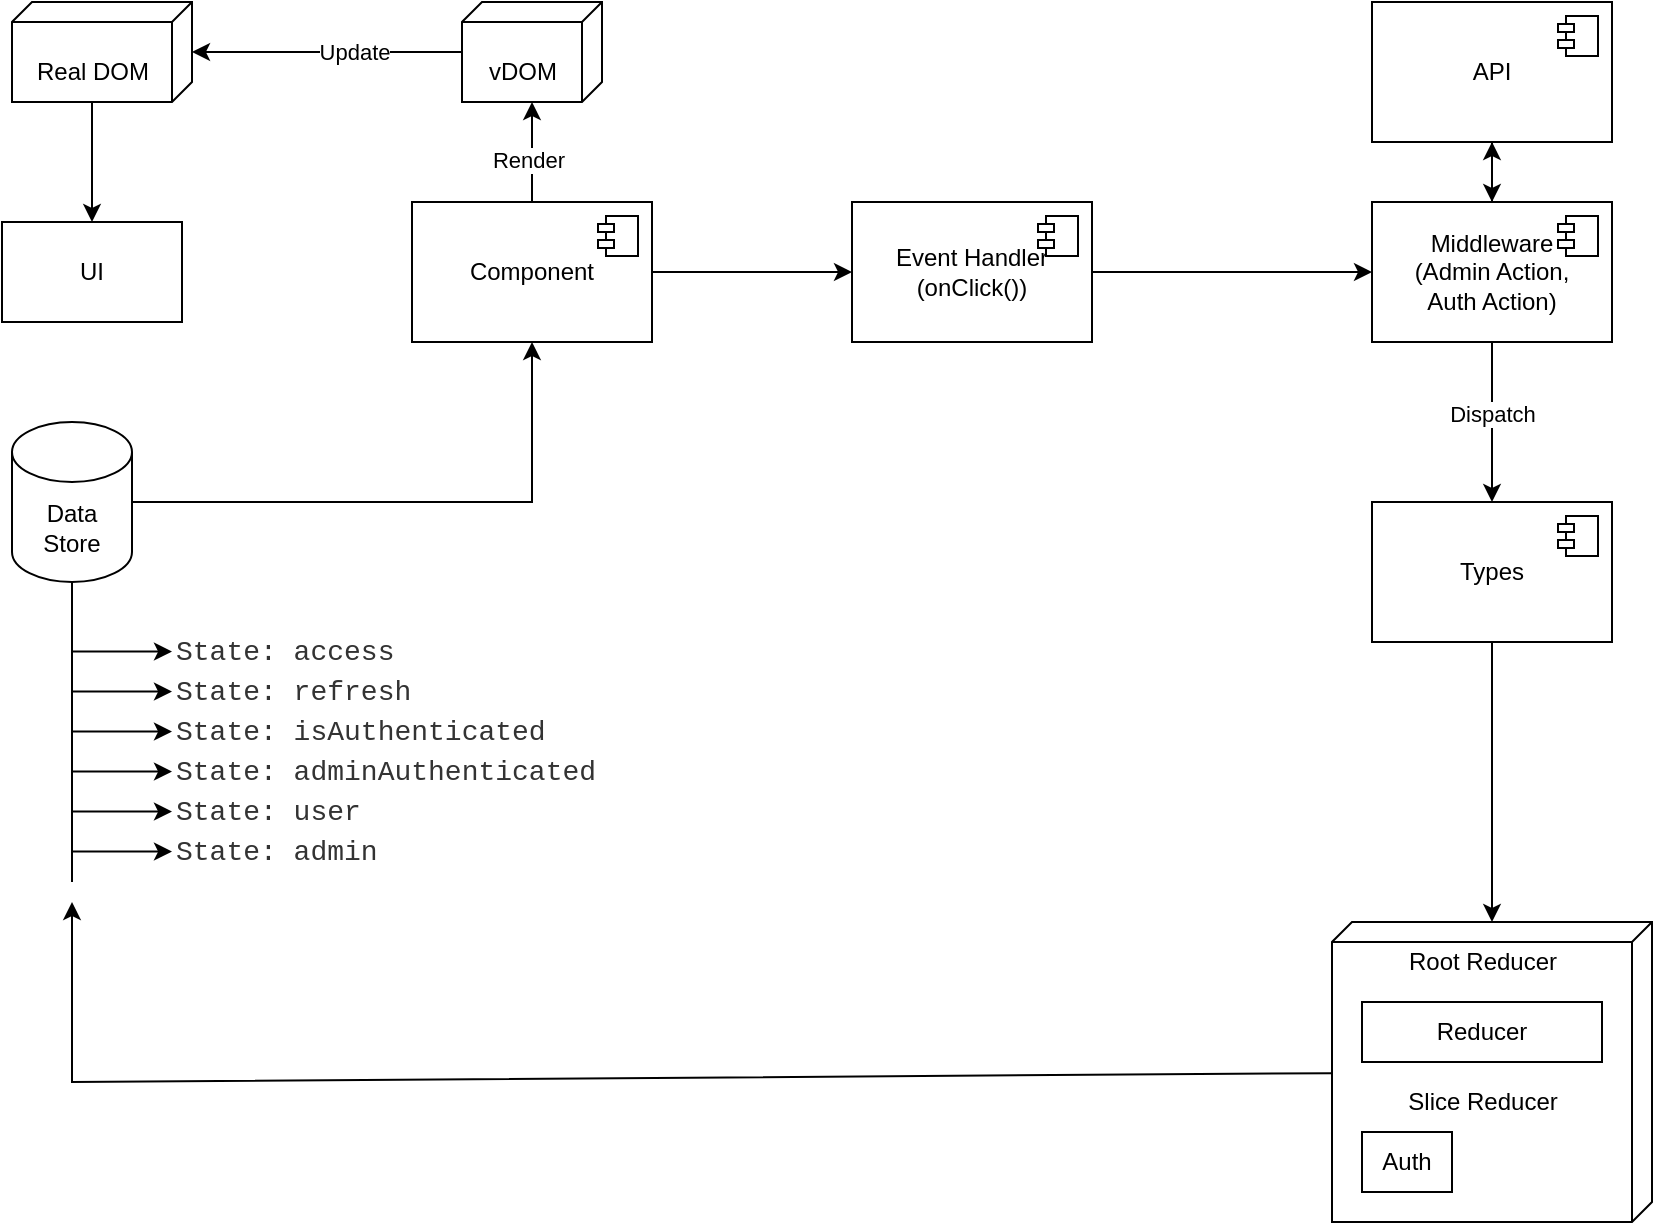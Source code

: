 <mxfile version="21.1.8" type="device">
  <diagram name="Page-1" id="5d7acffa-a066-3a61-03fe-96351882024d">
    <mxGraphModel dx="1434" dy="1638" grid="1" gridSize="10" guides="1" tooltips="1" connect="1" arrows="1" fold="1" page="1" pageScale="1" pageWidth="1100" pageHeight="850" background="#ffffff" math="0" shadow="0">
      <root>
        <mxCell id="0" />
        <mxCell id="1" parent="0" />
        <mxCell id="AtdiZLvBrV0KW1dGLRz1-39" value="" style="verticalAlign=top;align=left;spacingTop=8;spacingLeft=2;spacingRight=12;shape=cube;size=10;direction=south;fontStyle=4;html=1;whiteSpace=wrap;" vertex="1" parent="1">
          <mxGeometry x="860" y="450" width="160" height="150" as="geometry" />
        </mxCell>
        <mxCell id="AtdiZLvBrV0KW1dGLRz1-36" style="edgeStyle=orthogonalEdgeStyle;rounded=0;orthogonalLoop=1;jettySize=auto;html=1;" edge="1" parent="1" source="AtdiZLvBrV0KW1dGLRz1-1" target="AtdiZLvBrV0KW1dGLRz1-47">
          <mxGeometry relative="1" as="geometry">
            <mxPoint x="460" y="150" as="targetPoint" />
          </mxGeometry>
        </mxCell>
        <mxCell id="AtdiZLvBrV0KW1dGLRz1-1" value="Data&lt;br&gt;Store" style="shape=cylinder3;whiteSpace=wrap;html=1;boundedLbl=1;backgroundOutline=1;size=15;" vertex="1" parent="1">
          <mxGeometry x="200" y="200" width="60" height="80" as="geometry" />
        </mxCell>
        <mxCell id="AtdiZLvBrV0KW1dGLRz1-2" value="" style="endArrow=none;html=1;rounded=0;" edge="1" parent="1" target="AtdiZLvBrV0KW1dGLRz1-1">
          <mxGeometry width="50" height="50" relative="1" as="geometry">
            <mxPoint x="230" y="430" as="sourcePoint" />
            <mxPoint x="570" y="280" as="targetPoint" />
          </mxGeometry>
        </mxCell>
        <mxCell id="AtdiZLvBrV0KW1dGLRz1-3" value="" style="endArrow=classic;html=1;rounded=0;" edge="1" parent="1">
          <mxGeometry width="50" height="50" relative="1" as="geometry">
            <mxPoint x="230" y="314.8" as="sourcePoint" />
            <mxPoint x="280" y="314.8" as="targetPoint" />
          </mxGeometry>
        </mxCell>
        <mxCell id="AtdiZLvBrV0KW1dGLRz1-5" value="&lt;div style=&quot;color: rgb(51, 51, 51); background-color: rgb(255, 255, 255); font-family: Consolas, &amp;quot;Courier New&amp;quot;, monospace; font-size: 14px; line-height: 19px;&quot;&gt;State: access&lt;/div&gt;" style="text;html=1;align=left;verticalAlign=middle;resizable=0;points=[];autosize=1;strokeColor=none;fillColor=none;" vertex="1" parent="1">
          <mxGeometry x="280" y="300" width="120" height="30" as="geometry" />
        </mxCell>
        <mxCell id="AtdiZLvBrV0KW1dGLRz1-15" value="" style="endArrow=classic;html=1;rounded=0;" edge="1" parent="1">
          <mxGeometry width="50" height="50" relative="1" as="geometry">
            <mxPoint x="230" y="334.8" as="sourcePoint" />
            <mxPoint x="280" y="334.8" as="targetPoint" />
          </mxGeometry>
        </mxCell>
        <mxCell id="AtdiZLvBrV0KW1dGLRz1-16" value="&lt;div style=&quot;color: rgb(51, 51, 51); background-color: rgb(255, 255, 255); font-family: Consolas, &amp;quot;Courier New&amp;quot;, monospace; font-size: 14px; line-height: 19px;&quot;&gt;State: refresh&lt;/div&gt;" style="text;html=1;align=left;verticalAlign=middle;resizable=0;points=[];autosize=1;strokeColor=none;fillColor=none;" vertex="1" parent="1">
          <mxGeometry x="280" y="320" width="130" height="30" as="geometry" />
        </mxCell>
        <mxCell id="AtdiZLvBrV0KW1dGLRz1-17" value="" style="endArrow=classic;html=1;rounded=0;" edge="1" parent="1">
          <mxGeometry width="50" height="50" relative="1" as="geometry">
            <mxPoint x="230" y="354.8" as="sourcePoint" />
            <mxPoint x="280" y="354.8" as="targetPoint" />
          </mxGeometry>
        </mxCell>
        <mxCell id="AtdiZLvBrV0KW1dGLRz1-18" value="&lt;div style=&quot;color: rgb(51, 51, 51); background-color: rgb(255, 255, 255); font-family: Consolas, &amp;quot;Courier New&amp;quot;, monospace; font-size: 14px; line-height: 19px;&quot;&gt;State: isAuthenticated&lt;/div&gt;" style="text;html=1;align=left;verticalAlign=middle;resizable=0;points=[];autosize=1;strokeColor=none;fillColor=none;" vertex="1" parent="1">
          <mxGeometry x="280" y="340" width="190" height="30" as="geometry" />
        </mxCell>
        <mxCell id="AtdiZLvBrV0KW1dGLRz1-19" value="" style="endArrow=classic;html=1;rounded=0;" edge="1" parent="1">
          <mxGeometry width="50" height="50" relative="1" as="geometry">
            <mxPoint x="230" y="374.8" as="sourcePoint" />
            <mxPoint x="280" y="374.8" as="targetPoint" />
          </mxGeometry>
        </mxCell>
        <mxCell id="AtdiZLvBrV0KW1dGLRz1-20" value="&lt;div style=&quot;color: rgb(51, 51, 51); background-color: rgb(255, 255, 255); font-family: Consolas, &amp;quot;Courier New&amp;quot;, monospace; font-size: 14px; line-height: 19px;&quot;&gt;State: adminAuthenticated&lt;/div&gt;" style="text;html=1;align=left;verticalAlign=middle;resizable=0;points=[];autosize=1;strokeColor=none;fillColor=none;" vertex="1" parent="1">
          <mxGeometry x="280" y="360" width="220" height="30" as="geometry" />
        </mxCell>
        <mxCell id="AtdiZLvBrV0KW1dGLRz1-21" value="" style="endArrow=classic;html=1;rounded=0;" edge="1" parent="1">
          <mxGeometry width="50" height="50" relative="1" as="geometry">
            <mxPoint x="230" y="394.8" as="sourcePoint" />
            <mxPoint x="280" y="394.8" as="targetPoint" />
          </mxGeometry>
        </mxCell>
        <mxCell id="AtdiZLvBrV0KW1dGLRz1-23" value="" style="endArrow=classic;html=1;rounded=0;" edge="1" parent="1">
          <mxGeometry width="50" height="50" relative="1" as="geometry">
            <mxPoint x="230" y="414.8" as="sourcePoint" />
            <mxPoint x="280" y="414.8" as="targetPoint" />
          </mxGeometry>
        </mxCell>
        <mxCell id="AtdiZLvBrV0KW1dGLRz1-27" value="Root Reducer" style="text;html=1;align=center;verticalAlign=middle;resizable=0;points=[];autosize=1;strokeColor=none;fillColor=none;" vertex="1" parent="1">
          <mxGeometry x="885" y="455" width="100" height="30" as="geometry" />
        </mxCell>
        <mxCell id="AtdiZLvBrV0KW1dGLRz1-28" value="Reducer" style="whiteSpace=wrap;html=1;" vertex="1" parent="1">
          <mxGeometry x="875" y="490" width="120" height="30" as="geometry" />
        </mxCell>
        <mxCell id="AtdiZLvBrV0KW1dGLRz1-29" value="Auth" style="whiteSpace=wrap;html=1;" vertex="1" parent="1">
          <mxGeometry x="875" y="555" width="45" height="30" as="geometry" />
        </mxCell>
        <mxCell id="AtdiZLvBrV0KW1dGLRz1-30" value="Slice Reducer" style="text;html=1;align=center;verticalAlign=middle;resizable=0;points=[];autosize=1;strokeColor=none;fillColor=none;" vertex="1" parent="1">
          <mxGeometry x="885" y="525" width="100" height="30" as="geometry" />
        </mxCell>
        <mxCell id="AtdiZLvBrV0KW1dGLRz1-32" value="" style="endArrow=classic;html=1;rounded=0;" edge="1" parent="1" source="AtdiZLvBrV0KW1dGLRz1-39">
          <mxGeometry width="50" height="50" relative="1" as="geometry">
            <mxPoint x="837.53" y="520.48" as="sourcePoint" />
            <mxPoint x="230" y="440" as="targetPoint" />
            <Array as="points">
              <mxPoint x="230" y="530" />
            </Array>
          </mxGeometry>
        </mxCell>
        <mxCell id="AtdiZLvBrV0KW1dGLRz1-33" value="&lt;div style=&quot;color: rgb(51, 51, 51); background-color: rgb(255, 255, 255); font-family: Consolas, &amp;quot;Courier New&amp;quot;, monospace; font-size: 14px; line-height: 19px;&quot;&gt;State: user&lt;/div&gt;" style="text;html=1;align=left;verticalAlign=middle;resizable=0;points=[];autosize=1;strokeColor=none;fillColor=none;" vertex="1" parent="1">
          <mxGeometry x="280" y="380" width="110" height="30" as="geometry" />
        </mxCell>
        <mxCell id="AtdiZLvBrV0KW1dGLRz1-34" value="&lt;div style=&quot;color: rgb(51, 51, 51); background-color: rgb(255, 255, 255); font-family: Consolas, &amp;quot;Courier New&amp;quot;, monospace; font-size: 14px; line-height: 19px;&quot;&gt;State: admin&lt;/div&gt;" style="text;html=1;align=left;verticalAlign=middle;resizable=0;points=[];autosize=1;strokeColor=none;fillColor=none;" vertex="1" parent="1">
          <mxGeometry x="280" y="400" width="120" height="30" as="geometry" />
        </mxCell>
        <mxCell id="AtdiZLvBrV0KW1dGLRz1-37" style="edgeStyle=orthogonalEdgeStyle;rounded=0;orthogonalLoop=1;jettySize=auto;html=1;" edge="1" parent="1" source="AtdiZLvBrV0KW1dGLRz1-47" target="AtdiZLvBrV0KW1dGLRz1-40">
          <mxGeometry relative="1" as="geometry">
            <mxPoint x="460" y="40" as="targetPoint" />
            <mxPoint x="460" y="100" as="sourcePoint" />
          </mxGeometry>
        </mxCell>
        <mxCell id="AtdiZLvBrV0KW1dGLRz1-38" value="Render" style="edgeLabel;html=1;align=center;verticalAlign=middle;resizable=0;points=[];" vertex="1" connectable="0" parent="AtdiZLvBrV0KW1dGLRz1-37">
          <mxGeometry x="-0.138" y="1" relative="1" as="geometry">
            <mxPoint x="-1" as="offset" />
          </mxGeometry>
        </mxCell>
        <mxCell id="AtdiZLvBrV0KW1dGLRz1-40" value="" style="verticalAlign=top;align=left;spacingTop=8;spacingLeft=2;spacingRight=12;shape=cube;size=10;direction=south;fontStyle=4;html=1;whiteSpace=wrap;" vertex="1" parent="1">
          <mxGeometry x="425" y="-10" width="70" height="50" as="geometry" />
        </mxCell>
        <mxCell id="AtdiZLvBrV0KW1dGLRz1-45" style="edgeStyle=orthogonalEdgeStyle;rounded=0;orthogonalLoop=1;jettySize=auto;html=1;" edge="1" parent="1" source="AtdiZLvBrV0KW1dGLRz1-40" target="AtdiZLvBrV0KW1dGLRz1-43">
          <mxGeometry relative="1" as="geometry" />
        </mxCell>
        <mxCell id="AtdiZLvBrV0KW1dGLRz1-46" value="Update" style="edgeLabel;html=1;align=center;verticalAlign=middle;resizable=0;points=[];" vertex="1" connectable="0" parent="AtdiZLvBrV0KW1dGLRz1-45">
          <mxGeometry x="-0.293" y="-3" relative="1" as="geometry">
            <mxPoint x="-7" y="3" as="offset" />
          </mxGeometry>
        </mxCell>
        <mxCell id="AtdiZLvBrV0KW1dGLRz1-41" value="vDOM" style="text;html=1;align=center;verticalAlign=middle;resizable=0;points=[];autosize=1;strokeColor=none;fillColor=none;" vertex="1" parent="1">
          <mxGeometry x="425" y="10" width="60" height="30" as="geometry" />
        </mxCell>
        <mxCell id="AtdiZLvBrV0KW1dGLRz1-43" value="" style="verticalAlign=top;align=left;spacingTop=8;spacingLeft=2;spacingRight=12;shape=cube;size=10;direction=south;fontStyle=4;html=1;whiteSpace=wrap;" vertex="1" parent="1">
          <mxGeometry x="200" y="-10" width="90" height="50" as="geometry" />
        </mxCell>
        <mxCell id="AtdiZLvBrV0KW1dGLRz1-50" style="edgeStyle=orthogonalEdgeStyle;rounded=0;orthogonalLoop=1;jettySize=auto;html=1;" edge="1" parent="1" source="AtdiZLvBrV0KW1dGLRz1-44" target="AtdiZLvBrV0KW1dGLRz1-49">
          <mxGeometry relative="1" as="geometry" />
        </mxCell>
        <mxCell id="AtdiZLvBrV0KW1dGLRz1-44" value="Real DOM" style="text;html=1;align=center;verticalAlign=middle;resizable=0;points=[];autosize=1;strokeColor=none;fillColor=none;" vertex="1" parent="1">
          <mxGeometry x="200" y="10" width="80" height="30" as="geometry" />
        </mxCell>
        <mxCell id="AtdiZLvBrV0KW1dGLRz1-53" style="edgeStyle=orthogonalEdgeStyle;rounded=0;orthogonalLoop=1;jettySize=auto;html=1;" edge="1" parent="1" source="AtdiZLvBrV0KW1dGLRz1-47" target="AtdiZLvBrV0KW1dGLRz1-51">
          <mxGeometry relative="1" as="geometry" />
        </mxCell>
        <mxCell id="AtdiZLvBrV0KW1dGLRz1-47" value="Component" style="html=1;dropTarget=0;whiteSpace=wrap;" vertex="1" parent="1">
          <mxGeometry x="400" y="90" width="120" height="70" as="geometry" />
        </mxCell>
        <mxCell id="AtdiZLvBrV0KW1dGLRz1-48" value="" style="shape=module;jettyWidth=8;jettyHeight=4;" vertex="1" parent="AtdiZLvBrV0KW1dGLRz1-47">
          <mxGeometry x="1" width="20" height="20" relative="1" as="geometry">
            <mxPoint x="-27" y="7" as="offset" />
          </mxGeometry>
        </mxCell>
        <mxCell id="AtdiZLvBrV0KW1dGLRz1-49" value="UI" style="html=1;whiteSpace=wrap;" vertex="1" parent="1">
          <mxGeometry x="195" y="100" width="90" height="50" as="geometry" />
        </mxCell>
        <mxCell id="AtdiZLvBrV0KW1dGLRz1-56" style="edgeStyle=orthogonalEdgeStyle;rounded=0;orthogonalLoop=1;jettySize=auto;html=1;" edge="1" parent="1" source="AtdiZLvBrV0KW1dGLRz1-51" target="AtdiZLvBrV0KW1dGLRz1-54">
          <mxGeometry relative="1" as="geometry" />
        </mxCell>
        <mxCell id="AtdiZLvBrV0KW1dGLRz1-51" value="Event Handler&lt;br&gt;(onClick())" style="html=1;dropTarget=0;whiteSpace=wrap;" vertex="1" parent="1">
          <mxGeometry x="620" y="90" width="120" height="70" as="geometry" />
        </mxCell>
        <mxCell id="AtdiZLvBrV0KW1dGLRz1-52" value="" style="shape=module;jettyWidth=8;jettyHeight=4;" vertex="1" parent="AtdiZLvBrV0KW1dGLRz1-51">
          <mxGeometry x="1" width="20" height="20" relative="1" as="geometry">
            <mxPoint x="-27" y="7" as="offset" />
          </mxGeometry>
        </mxCell>
        <mxCell id="AtdiZLvBrV0KW1dGLRz1-57" style="edgeStyle=orthogonalEdgeStyle;rounded=0;orthogonalLoop=1;jettySize=auto;html=1;" edge="1" parent="1" source="AtdiZLvBrV0KW1dGLRz1-54" target="AtdiZLvBrV0KW1dGLRz1-58">
          <mxGeometry relative="1" as="geometry">
            <mxPoint x="940" as="targetPoint" />
          </mxGeometry>
        </mxCell>
        <mxCell id="AtdiZLvBrV0KW1dGLRz1-61" style="edgeStyle=orthogonalEdgeStyle;rounded=0;orthogonalLoop=1;jettySize=auto;html=1;" edge="1" parent="1" source="AtdiZLvBrV0KW1dGLRz1-54" target="AtdiZLvBrV0KW1dGLRz1-63">
          <mxGeometry relative="1" as="geometry">
            <mxPoint x="940" y="230" as="targetPoint" />
          </mxGeometry>
        </mxCell>
        <mxCell id="AtdiZLvBrV0KW1dGLRz1-62" value="Dispatch" style="edgeLabel;html=1;align=center;verticalAlign=middle;resizable=0;points=[];" vertex="1" connectable="0" parent="AtdiZLvBrV0KW1dGLRz1-61">
          <mxGeometry x="-0.2" y="-2" relative="1" as="geometry">
            <mxPoint x="2" y="4" as="offset" />
          </mxGeometry>
        </mxCell>
        <mxCell id="AtdiZLvBrV0KW1dGLRz1-54" value="Middleware&lt;br&gt;(Admin Action,&lt;br style=&quot;border-color: var(--border-color);&quot;&gt;Auth Action)" style="html=1;dropTarget=0;whiteSpace=wrap;" vertex="1" parent="1">
          <mxGeometry x="880" y="90" width="120" height="70" as="geometry" />
        </mxCell>
        <mxCell id="AtdiZLvBrV0KW1dGLRz1-55" value="" style="shape=module;jettyWidth=8;jettyHeight=4;" vertex="1" parent="AtdiZLvBrV0KW1dGLRz1-54">
          <mxGeometry x="1" width="20" height="20" relative="1" as="geometry">
            <mxPoint x="-27" y="7" as="offset" />
          </mxGeometry>
        </mxCell>
        <mxCell id="AtdiZLvBrV0KW1dGLRz1-60" style="edgeStyle=orthogonalEdgeStyle;rounded=0;orthogonalLoop=1;jettySize=auto;html=1;" edge="1" parent="1" source="AtdiZLvBrV0KW1dGLRz1-58" target="AtdiZLvBrV0KW1dGLRz1-54">
          <mxGeometry relative="1" as="geometry" />
        </mxCell>
        <mxCell id="AtdiZLvBrV0KW1dGLRz1-58" value="API" style="html=1;dropTarget=0;whiteSpace=wrap;" vertex="1" parent="1">
          <mxGeometry x="880" y="-10" width="120" height="70" as="geometry" />
        </mxCell>
        <mxCell id="AtdiZLvBrV0KW1dGLRz1-59" value="" style="shape=module;jettyWidth=8;jettyHeight=4;" vertex="1" parent="AtdiZLvBrV0KW1dGLRz1-58">
          <mxGeometry x="1" width="20" height="20" relative="1" as="geometry">
            <mxPoint x="-27" y="7" as="offset" />
          </mxGeometry>
        </mxCell>
        <mxCell id="AtdiZLvBrV0KW1dGLRz1-65" style="edgeStyle=orthogonalEdgeStyle;rounded=0;orthogonalLoop=1;jettySize=auto;html=1;" edge="1" parent="1" source="AtdiZLvBrV0KW1dGLRz1-63" target="AtdiZLvBrV0KW1dGLRz1-39">
          <mxGeometry relative="1" as="geometry" />
        </mxCell>
        <mxCell id="AtdiZLvBrV0KW1dGLRz1-63" value="Types" style="html=1;dropTarget=0;whiteSpace=wrap;" vertex="1" parent="1">
          <mxGeometry x="880" y="240" width="120" height="70" as="geometry" />
        </mxCell>
        <mxCell id="AtdiZLvBrV0KW1dGLRz1-64" value="" style="shape=module;jettyWidth=8;jettyHeight=4;" vertex="1" parent="AtdiZLvBrV0KW1dGLRz1-63">
          <mxGeometry x="1" width="20" height="20" relative="1" as="geometry">
            <mxPoint x="-27" y="7" as="offset" />
          </mxGeometry>
        </mxCell>
      </root>
    </mxGraphModel>
  </diagram>
</mxfile>
